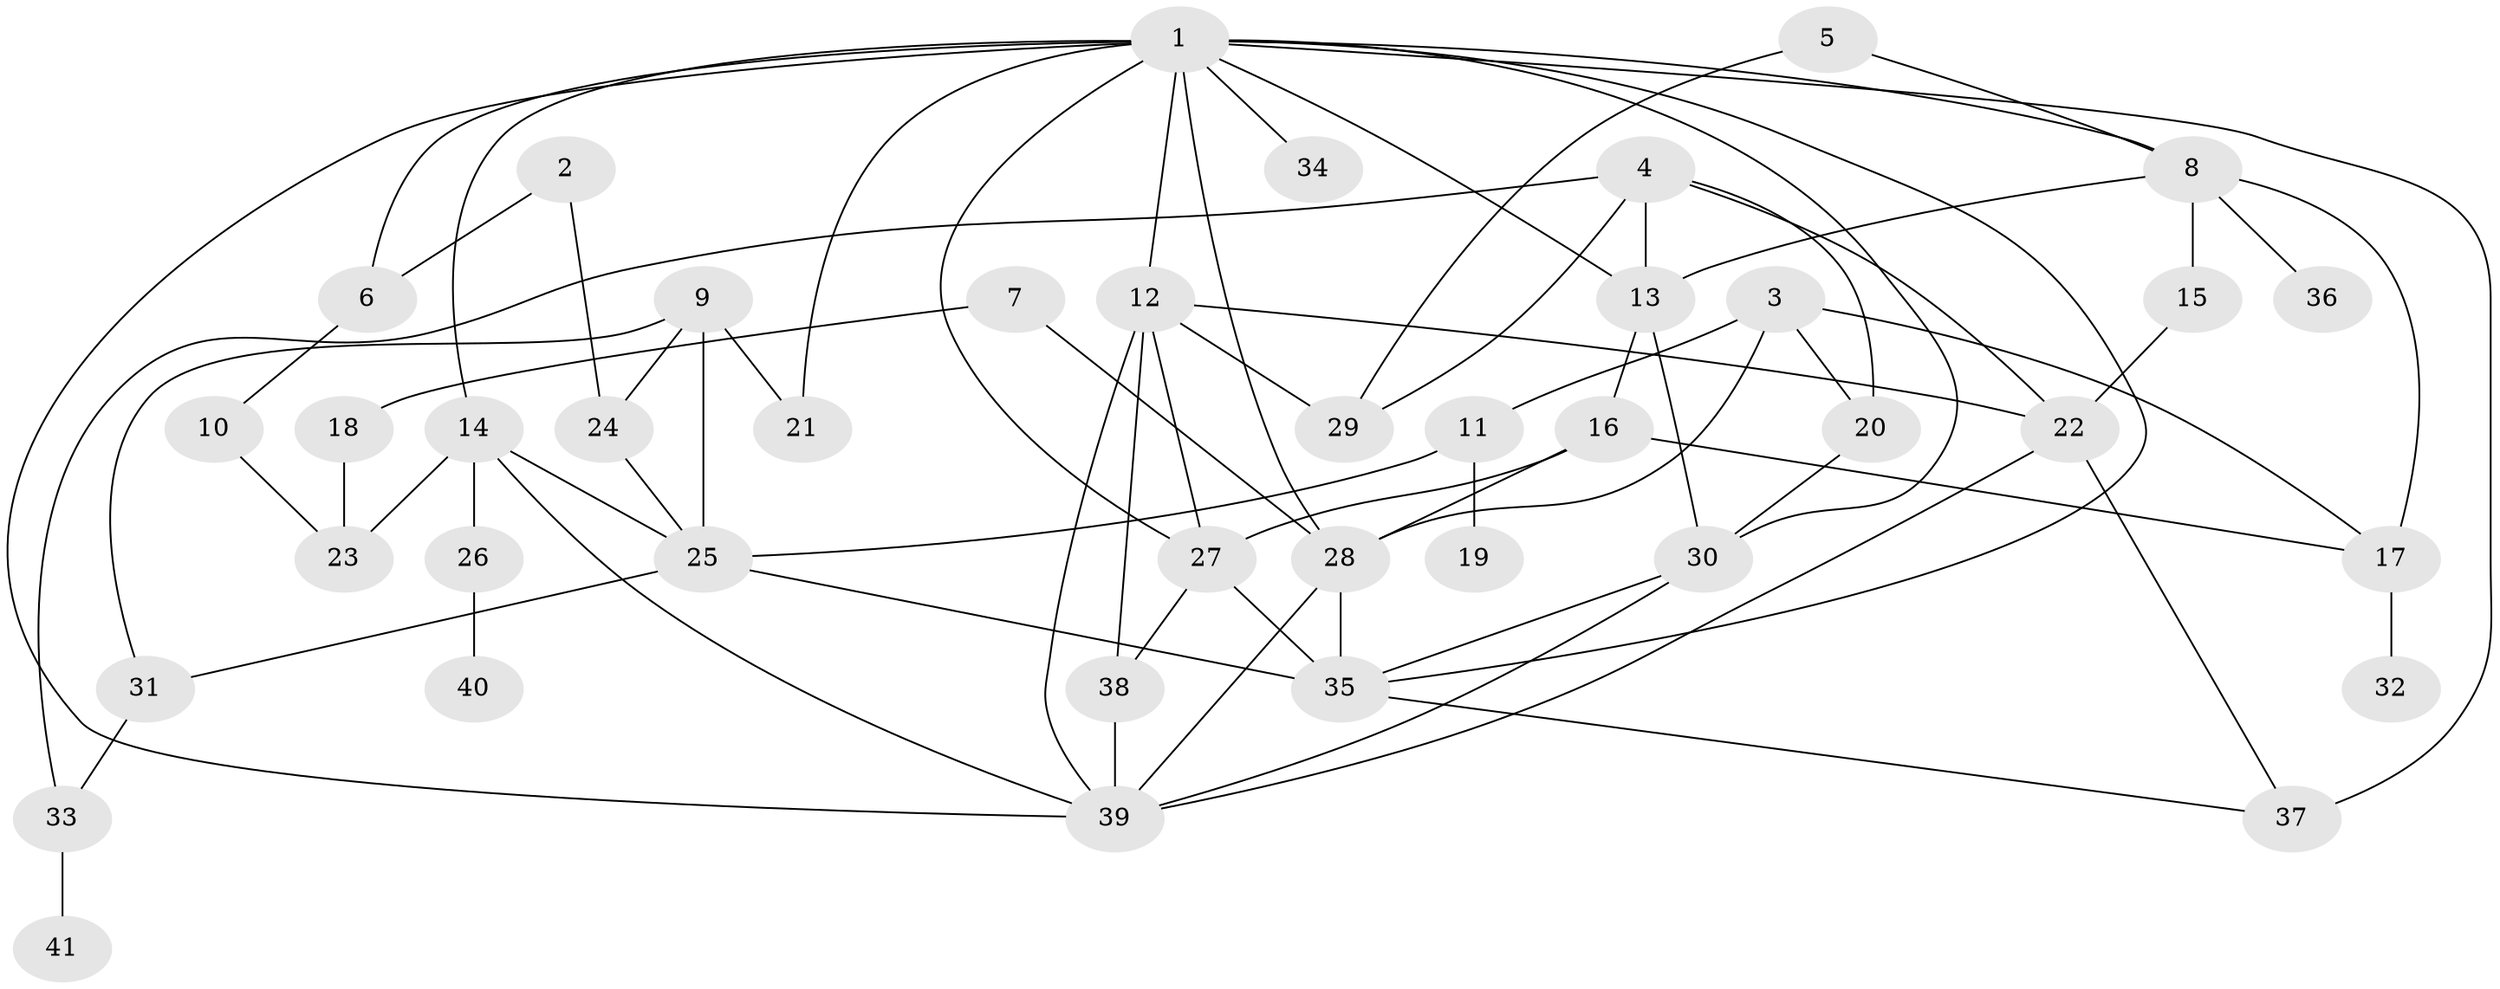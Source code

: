 // original degree distribution, {8: 0.036585365853658534, 5: 0.07317073170731707, 2: 0.21951219512195122, 6: 0.036585365853658534, 4: 0.17073170731707318, 3: 0.17073170731707318, 7: 0.012195121951219513, 1: 0.2804878048780488}
// Generated by graph-tools (version 1.1) at 2025/01/03/09/25 03:01:04]
// undirected, 41 vertices, 74 edges
graph export_dot {
graph [start="1"]
  node [color=gray90,style=filled];
  1;
  2;
  3;
  4;
  5;
  6;
  7;
  8;
  9;
  10;
  11;
  12;
  13;
  14;
  15;
  16;
  17;
  18;
  19;
  20;
  21;
  22;
  23;
  24;
  25;
  26;
  27;
  28;
  29;
  30;
  31;
  32;
  33;
  34;
  35;
  36;
  37;
  38;
  39;
  40;
  41;
  1 -- 6 [weight=2.0];
  1 -- 8 [weight=1.0];
  1 -- 12 [weight=1.0];
  1 -- 13 [weight=1.0];
  1 -- 14 [weight=1.0];
  1 -- 21 [weight=1.0];
  1 -- 27 [weight=1.0];
  1 -- 28 [weight=1.0];
  1 -- 30 [weight=1.0];
  1 -- 34 [weight=1.0];
  1 -- 35 [weight=1.0];
  1 -- 37 [weight=1.0];
  1 -- 39 [weight=1.0];
  2 -- 6 [weight=1.0];
  2 -- 24 [weight=1.0];
  3 -- 11 [weight=1.0];
  3 -- 17 [weight=1.0];
  3 -- 20 [weight=1.0];
  3 -- 28 [weight=2.0];
  4 -- 13 [weight=1.0];
  4 -- 20 [weight=1.0];
  4 -- 22 [weight=1.0];
  4 -- 29 [weight=1.0];
  4 -- 33 [weight=1.0];
  5 -- 8 [weight=1.0];
  5 -- 29 [weight=1.0];
  6 -- 10 [weight=1.0];
  7 -- 18 [weight=1.0];
  7 -- 28 [weight=1.0];
  8 -- 13 [weight=1.0];
  8 -- 15 [weight=1.0];
  8 -- 17 [weight=1.0];
  8 -- 36 [weight=1.0];
  9 -- 21 [weight=1.0];
  9 -- 24 [weight=1.0];
  9 -- 25 [weight=1.0];
  9 -- 31 [weight=1.0];
  10 -- 23 [weight=1.0];
  11 -- 19 [weight=1.0];
  11 -- 25 [weight=1.0];
  12 -- 22 [weight=1.0];
  12 -- 27 [weight=1.0];
  12 -- 29 [weight=1.0];
  12 -- 38 [weight=1.0];
  12 -- 39 [weight=1.0];
  13 -- 16 [weight=1.0];
  13 -- 30 [weight=1.0];
  14 -- 23 [weight=1.0];
  14 -- 25 [weight=1.0];
  14 -- 26 [weight=1.0];
  14 -- 39 [weight=1.0];
  15 -- 22 [weight=1.0];
  16 -- 17 [weight=1.0];
  16 -- 27 [weight=1.0];
  16 -- 28 [weight=1.0];
  17 -- 32 [weight=1.0];
  18 -- 23 [weight=1.0];
  20 -- 30 [weight=1.0];
  22 -- 37 [weight=1.0];
  22 -- 39 [weight=1.0];
  24 -- 25 [weight=1.0];
  25 -- 31 [weight=1.0];
  25 -- 35 [weight=2.0];
  26 -- 40 [weight=1.0];
  27 -- 35 [weight=1.0];
  27 -- 38 [weight=1.0];
  28 -- 35 [weight=1.0];
  28 -- 39 [weight=1.0];
  30 -- 35 [weight=1.0];
  30 -- 39 [weight=1.0];
  31 -- 33 [weight=1.0];
  33 -- 41 [weight=1.0];
  35 -- 37 [weight=1.0];
  38 -- 39 [weight=1.0];
}
